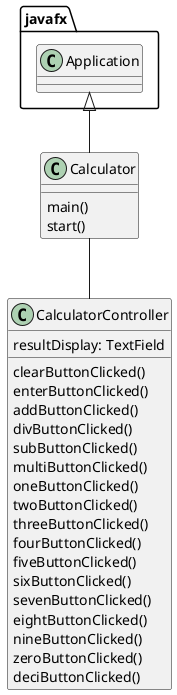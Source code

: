 @startuml
'https://plantuml.com/class-diagram

class Calculator {
    main()
    start()
}

class CalculatorController {
    resultDisplay: TextField

    clearButtonClicked()
    enterButtonClicked()
    addButtonClicked()
    divButtonClicked()
    subButtonClicked()
    multiButtonClicked()
    oneButtonClicked()
    twoButtonClicked()
    threeButtonClicked()
    fourButtonClicked()
    fiveButtonClicked()
    sixButtonClicked()
    sevenButtonClicked()
    eightButtonClicked()
    nineButtonClicked()
    zeroButtonClicked()
    deciButtonClicked()
}

javafx.Application <|-- Calculator

Calculator -- CalculatorController

@enduml